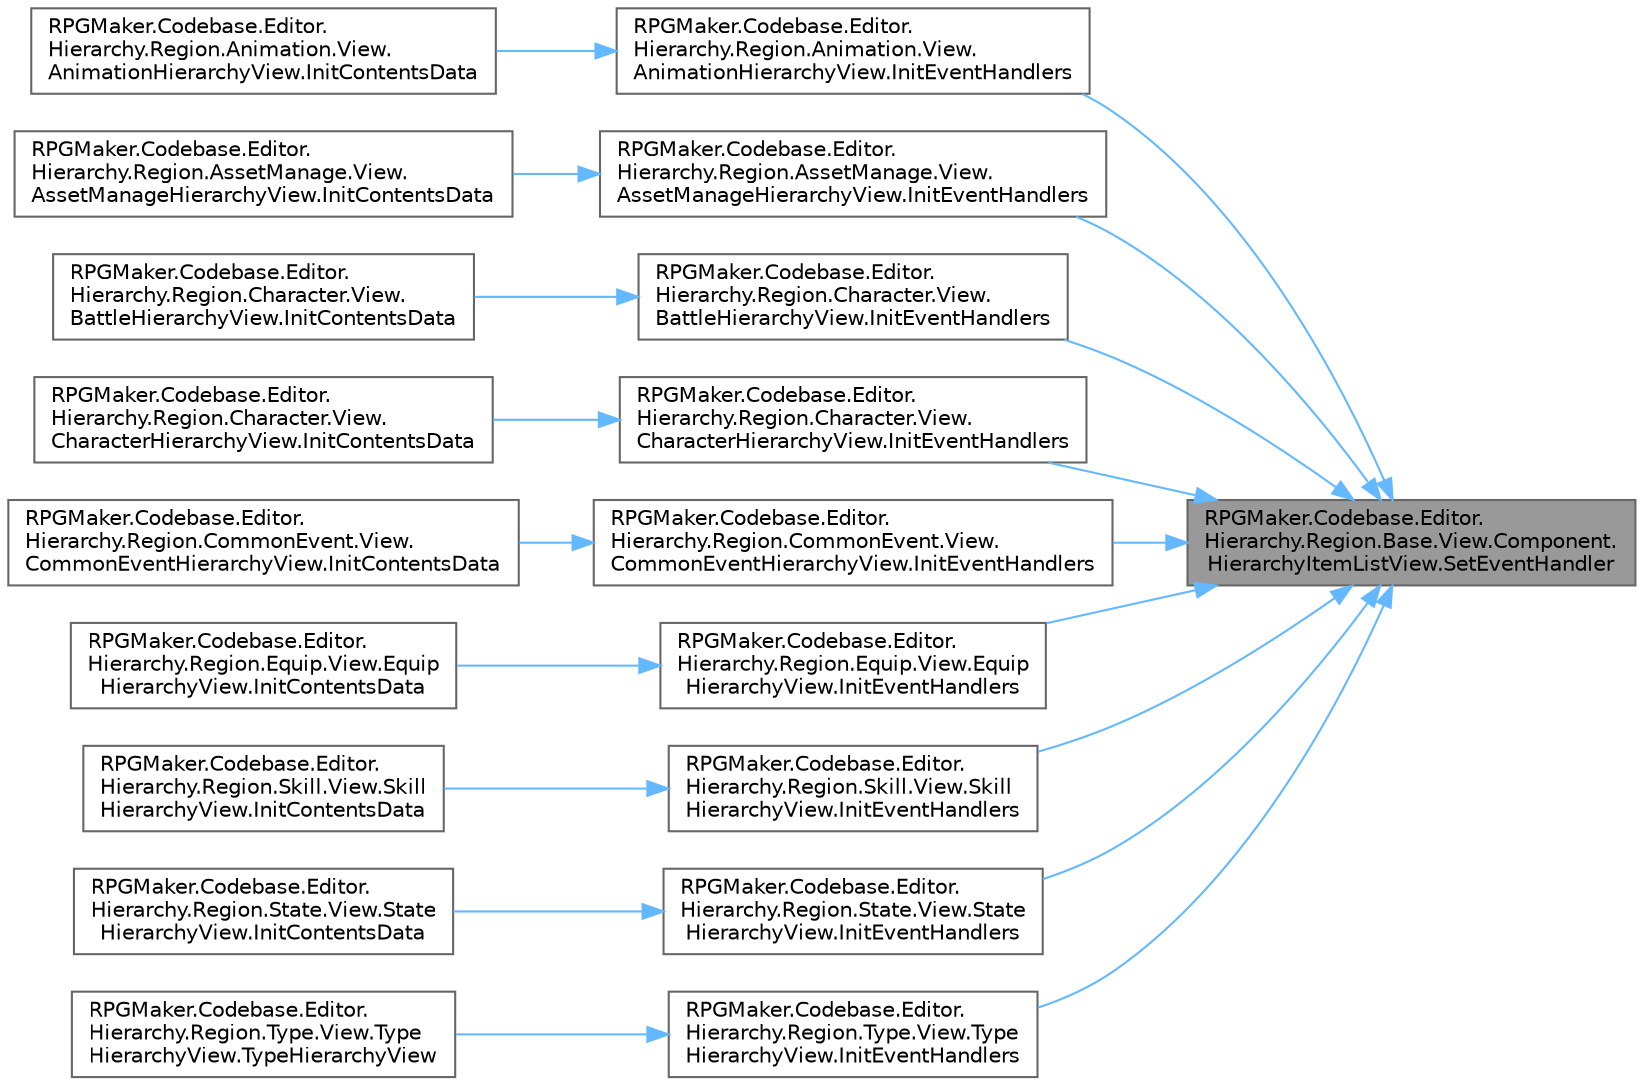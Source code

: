 digraph "RPGMaker.Codebase.Editor.Hierarchy.Region.Base.View.Component.HierarchyItemListView.SetEventHandler"
{
 // LATEX_PDF_SIZE
  bgcolor="transparent";
  edge [fontname=Helvetica,fontsize=10,labelfontname=Helvetica,labelfontsize=10];
  node [fontname=Helvetica,fontsize=10,shape=box,height=0.2,width=0.4];
  rankdir="RL";
  Node1 [id="Node000001",label="RPGMaker.Codebase.Editor.\lHierarchy.Region.Base.View.Component.\lHierarchyItemListView.SetEventHandler",height=0.2,width=0.4,color="gray40", fillcolor="grey60", style="filled", fontcolor="black",tooltip=" "];
  Node1 -> Node2 [id="edge1_Node000001_Node000002",dir="back",color="steelblue1",style="solid",tooltip=" "];
  Node2 [id="Node000002",label="RPGMaker.Codebase.Editor.\lHierarchy.Region.Animation.View.\lAnimationHierarchyView.InitEventHandlers",height=0.2,width=0.4,color="grey40", fillcolor="white", style="filled",URL="$dd/dff/class_r_p_g_maker_1_1_codebase_1_1_editor_1_1_hierarchy_1_1_region_1_1_animation_1_1_view_1_1_animation_hierarchy_view.html#ad85cab88f2ca4fe6ed8fa947b7eac4c4",tooltip="イベントの初期設定"];
  Node2 -> Node3 [id="edge2_Node000002_Node000003",dir="back",color="steelblue1",style="solid",tooltip=" "];
  Node3 [id="Node000003",label="RPGMaker.Codebase.Editor.\lHierarchy.Region.Animation.View.\lAnimationHierarchyView.InitContentsData",height=0.2,width=0.4,color="grey40", fillcolor="white", style="filled",URL="$dd/dff/class_r_p_g_maker_1_1_codebase_1_1_editor_1_1_hierarchy_1_1_region_1_1_animation_1_1_view_1_1_animation_hierarchy_view.html#ae23895ebe0aab6e9778c1cc298decac2",tooltip="各コンテンツデータの初期化"];
  Node1 -> Node4 [id="edge3_Node000001_Node000004",dir="back",color="steelblue1",style="solid",tooltip=" "];
  Node4 [id="Node000004",label="RPGMaker.Codebase.Editor.\lHierarchy.Region.AssetManage.View.\lAssetManageHierarchyView.InitEventHandlers",height=0.2,width=0.4,color="grey40", fillcolor="white", style="filled",URL="$d1/d67/class_r_p_g_maker_1_1_codebase_1_1_editor_1_1_hierarchy_1_1_region_1_1_asset_manage_1_1_view_1_1_asset_manage_hierarchy_view.html#a2a8018c396fe5466318b195d8794162d",tooltip="イベントの初期設定"];
  Node4 -> Node5 [id="edge4_Node000004_Node000005",dir="back",color="steelblue1",style="solid",tooltip=" "];
  Node5 [id="Node000005",label="RPGMaker.Codebase.Editor.\lHierarchy.Region.AssetManage.View.\lAssetManageHierarchyView.InitContentsData",height=0.2,width=0.4,color="grey40", fillcolor="white", style="filled",URL="$d1/d67/class_r_p_g_maker_1_1_codebase_1_1_editor_1_1_hierarchy_1_1_region_1_1_asset_manage_1_1_view_1_1_asset_manage_hierarchy_view.html#a8c828a1786aa04e4e520ca1fd3df9fc0",tooltip="各コンテンツデータの初期化"];
  Node1 -> Node6 [id="edge5_Node000001_Node000006",dir="back",color="steelblue1",style="solid",tooltip=" "];
  Node6 [id="Node000006",label="RPGMaker.Codebase.Editor.\lHierarchy.Region.Character.View.\lBattleHierarchyView.InitEventHandlers",height=0.2,width=0.4,color="grey40", fillcolor="white", style="filled",URL="$d9/da9/class_r_p_g_maker_1_1_codebase_1_1_editor_1_1_hierarchy_1_1_region_1_1_character_1_1_view_1_1_battle_hierarchy_view.html#a831cb1b3a09778fa9af78a5028c41e18",tooltip="イベントの初期設定"];
  Node6 -> Node7 [id="edge6_Node000006_Node000007",dir="back",color="steelblue1",style="solid",tooltip=" "];
  Node7 [id="Node000007",label="RPGMaker.Codebase.Editor.\lHierarchy.Region.Character.View.\lBattleHierarchyView.InitContentsData",height=0.2,width=0.4,color="grey40", fillcolor="white", style="filled",URL="$d9/da9/class_r_p_g_maker_1_1_codebase_1_1_editor_1_1_hierarchy_1_1_region_1_1_character_1_1_view_1_1_battle_hierarchy_view.html#a60a11e324d5a430f5a30999e0721d41a",tooltip="各コンテンツデータの初期化"];
  Node1 -> Node8 [id="edge7_Node000001_Node000008",dir="back",color="steelblue1",style="solid",tooltip=" "];
  Node8 [id="Node000008",label="RPGMaker.Codebase.Editor.\lHierarchy.Region.Character.View.\lCharacterHierarchyView.InitEventHandlers",height=0.2,width=0.4,color="grey40", fillcolor="white", style="filled",URL="$d6/d1b/class_r_p_g_maker_1_1_codebase_1_1_editor_1_1_hierarchy_1_1_region_1_1_character_1_1_view_1_1_character_hierarchy_view.html#a0b5af26b474a7b7e0d2d5a8b7d6372d6",tooltip="イベントの初期設定"];
  Node8 -> Node9 [id="edge8_Node000008_Node000009",dir="back",color="steelblue1",style="solid",tooltip=" "];
  Node9 [id="Node000009",label="RPGMaker.Codebase.Editor.\lHierarchy.Region.Character.View.\lCharacterHierarchyView.InitContentsData",height=0.2,width=0.4,color="grey40", fillcolor="white", style="filled",URL="$d6/d1b/class_r_p_g_maker_1_1_codebase_1_1_editor_1_1_hierarchy_1_1_region_1_1_character_1_1_view_1_1_character_hierarchy_view.html#a3c02a3a4bd40c4bffde67f290deaeaf6",tooltip="各コンテンツデータの初期化"];
  Node1 -> Node10 [id="edge9_Node000001_Node000010",dir="back",color="steelblue1",style="solid",tooltip=" "];
  Node10 [id="Node000010",label="RPGMaker.Codebase.Editor.\lHierarchy.Region.CommonEvent.View.\lCommonEventHierarchyView.InitEventHandlers",height=0.2,width=0.4,color="grey40", fillcolor="white", style="filled",URL="$db/d53/class_r_p_g_maker_1_1_codebase_1_1_editor_1_1_hierarchy_1_1_region_1_1_common_event_1_1_view_1_1_common_event_hierarchy_view.html#a5522f2fff53bcd3c70796b6186524a2e",tooltip="イベントの初期設定"];
  Node10 -> Node11 [id="edge10_Node000010_Node000011",dir="back",color="steelblue1",style="solid",tooltip=" "];
  Node11 [id="Node000011",label="RPGMaker.Codebase.Editor.\lHierarchy.Region.CommonEvent.View.\lCommonEventHierarchyView.InitContentsData",height=0.2,width=0.4,color="grey40", fillcolor="white", style="filled",URL="$db/d53/class_r_p_g_maker_1_1_codebase_1_1_editor_1_1_hierarchy_1_1_region_1_1_common_event_1_1_view_1_1_common_event_hierarchy_view.html#a67e2dcd46605f55a691fd081049cf4cf",tooltip="各コンテンツデータの初期化"];
  Node1 -> Node12 [id="edge11_Node000001_Node000012",dir="back",color="steelblue1",style="solid",tooltip=" "];
  Node12 [id="Node000012",label="RPGMaker.Codebase.Editor.\lHierarchy.Region.Equip.View.Equip\lHierarchyView.InitEventHandlers",height=0.2,width=0.4,color="grey40", fillcolor="white", style="filled",URL="$d9/dfc/class_r_p_g_maker_1_1_codebase_1_1_editor_1_1_hierarchy_1_1_region_1_1_equip_1_1_view_1_1_equip_hierarchy_view.html#ac2c128e0d1ac4e82e9c023be3d1c1a5e",tooltip="イベントの初期設定"];
  Node12 -> Node13 [id="edge12_Node000012_Node000013",dir="back",color="steelblue1",style="solid",tooltip=" "];
  Node13 [id="Node000013",label="RPGMaker.Codebase.Editor.\lHierarchy.Region.Equip.View.Equip\lHierarchyView.InitContentsData",height=0.2,width=0.4,color="grey40", fillcolor="white", style="filled",URL="$d9/dfc/class_r_p_g_maker_1_1_codebase_1_1_editor_1_1_hierarchy_1_1_region_1_1_equip_1_1_view_1_1_equip_hierarchy_view.html#a9dcc607f1bff0d38d47b1455ef14497f",tooltip="各コンテンツデータの初期化"];
  Node1 -> Node14 [id="edge13_Node000001_Node000014",dir="back",color="steelblue1",style="solid",tooltip=" "];
  Node14 [id="Node000014",label="RPGMaker.Codebase.Editor.\lHierarchy.Region.Skill.View.Skill\lHierarchyView.InitEventHandlers",height=0.2,width=0.4,color="grey40", fillcolor="white", style="filled",URL="$d1/dd4/class_r_p_g_maker_1_1_codebase_1_1_editor_1_1_hierarchy_1_1_region_1_1_skill_1_1_view_1_1_skill_hierarchy_view.html#a06680b6f466f968f98c6581bbb02a406",tooltip="イベントの初期設定"];
  Node14 -> Node15 [id="edge14_Node000014_Node000015",dir="back",color="steelblue1",style="solid",tooltip=" "];
  Node15 [id="Node000015",label="RPGMaker.Codebase.Editor.\lHierarchy.Region.Skill.View.Skill\lHierarchyView.InitContentsData",height=0.2,width=0.4,color="grey40", fillcolor="white", style="filled",URL="$d1/dd4/class_r_p_g_maker_1_1_codebase_1_1_editor_1_1_hierarchy_1_1_region_1_1_skill_1_1_view_1_1_skill_hierarchy_view.html#ae20382265cdba1a966be4b1cefa21ea3",tooltip="各コンテンツデータの初期化"];
  Node1 -> Node16 [id="edge15_Node000001_Node000016",dir="back",color="steelblue1",style="solid",tooltip=" "];
  Node16 [id="Node000016",label="RPGMaker.Codebase.Editor.\lHierarchy.Region.State.View.State\lHierarchyView.InitEventHandlers",height=0.2,width=0.4,color="grey40", fillcolor="white", style="filled",URL="$d9/db2/class_r_p_g_maker_1_1_codebase_1_1_editor_1_1_hierarchy_1_1_region_1_1_state_1_1_view_1_1_state_hierarchy_view.html#a1ad8dee088161ce683dfce34953e5ae7",tooltip="イベントの初期設定"];
  Node16 -> Node17 [id="edge16_Node000016_Node000017",dir="back",color="steelblue1",style="solid",tooltip=" "];
  Node17 [id="Node000017",label="RPGMaker.Codebase.Editor.\lHierarchy.Region.State.View.State\lHierarchyView.InitContentsData",height=0.2,width=0.4,color="grey40", fillcolor="white", style="filled",URL="$d9/db2/class_r_p_g_maker_1_1_codebase_1_1_editor_1_1_hierarchy_1_1_region_1_1_state_1_1_view_1_1_state_hierarchy_view.html#aa9e962258798526c6c475c67da43657c",tooltip="各コンテンツデータの初期化"];
  Node1 -> Node18 [id="edge17_Node000001_Node000018",dir="back",color="steelblue1",style="solid",tooltip=" "];
  Node18 [id="Node000018",label="RPGMaker.Codebase.Editor.\lHierarchy.Region.Type.View.Type\lHierarchyView.InitEventHandlers",height=0.2,width=0.4,color="grey40", fillcolor="white", style="filled",URL="$d4/d60/class_r_p_g_maker_1_1_codebase_1_1_editor_1_1_hierarchy_1_1_region_1_1_type_1_1_view_1_1_type_hierarchy_view.html#a19f1979e3ac30dd647078da9f6e1014a",tooltip="イベントの初期設定"];
  Node18 -> Node19 [id="edge18_Node000018_Node000019",dir="back",color="steelblue1",style="solid",tooltip=" "];
  Node19 [id="Node000019",label="RPGMaker.Codebase.Editor.\lHierarchy.Region.Type.View.Type\lHierarchyView.TypeHierarchyView",height=0.2,width=0.4,color="grey40", fillcolor="white", style="filled",URL="$d4/d60/class_r_p_g_maker_1_1_codebase_1_1_editor_1_1_hierarchy_1_1_region_1_1_type_1_1_view_1_1_type_hierarchy_view.html#a68b632d289d99cd88d382b32efdbe88e",tooltip="コンストラクタ"];
}
